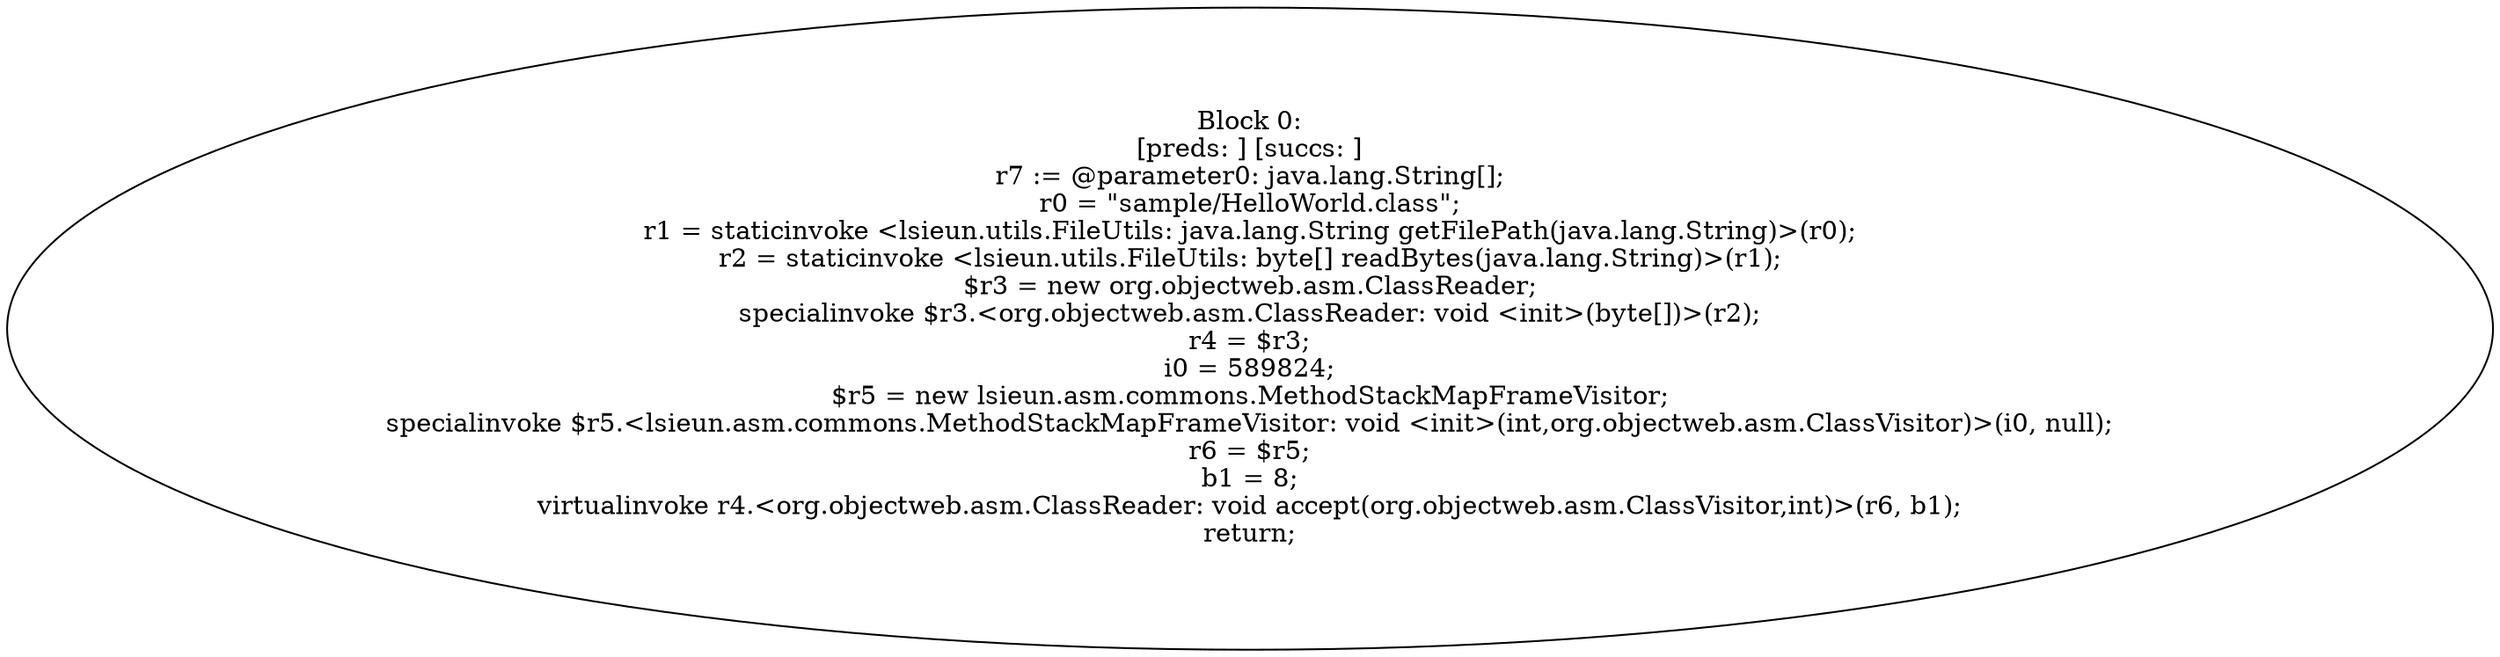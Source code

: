 digraph "unitGraph" {
    "Block 0:
[preds: ] [succs: ]
r7 := @parameter0: java.lang.String[];
r0 = \"sample/HelloWorld.class\";
r1 = staticinvoke <lsieun.utils.FileUtils: java.lang.String getFilePath(java.lang.String)>(r0);
r2 = staticinvoke <lsieun.utils.FileUtils: byte[] readBytes(java.lang.String)>(r1);
$r3 = new org.objectweb.asm.ClassReader;
specialinvoke $r3.<org.objectweb.asm.ClassReader: void <init>(byte[])>(r2);
r4 = $r3;
i0 = 589824;
$r5 = new lsieun.asm.commons.MethodStackMapFrameVisitor;
specialinvoke $r5.<lsieun.asm.commons.MethodStackMapFrameVisitor: void <init>(int,org.objectweb.asm.ClassVisitor)>(i0, null);
r6 = $r5;
b1 = 8;
virtualinvoke r4.<org.objectweb.asm.ClassReader: void accept(org.objectweb.asm.ClassVisitor,int)>(r6, b1);
return;
"
}
